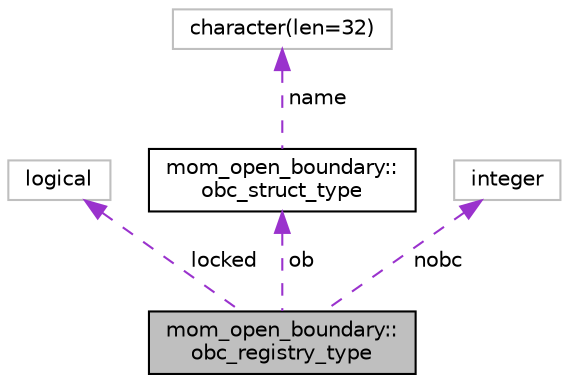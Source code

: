 digraph "mom_open_boundary::obc_registry_type"
{
 // INTERACTIVE_SVG=YES
  edge [fontname="Helvetica",fontsize="10",labelfontname="Helvetica",labelfontsize="10"];
  node [fontname="Helvetica",fontsize="10",shape=record];
  Node1 [label="mom_open_boundary::\lobc_registry_type",height=0.2,width=0.4,color="black", fillcolor="grey75", style="filled", fontcolor="black"];
  Node2 -> Node1 [dir="back",color="darkorchid3",fontsize="10",style="dashed",label=" locked" ,fontname="Helvetica"];
  Node2 [label="logical",height=0.2,width=0.4,color="grey75", fillcolor="white", style="filled"];
  Node3 -> Node1 [dir="back",color="darkorchid3",fontsize="10",style="dashed",label=" ob" ,fontname="Helvetica"];
  Node3 [label="mom_open_boundary::\lobc_struct_type",height=0.2,width=0.4,color="black", fillcolor="white", style="filled",URL="$structmom__open__boundary_1_1obc__struct__type.html",tooltip="Type to carry something (what] for the OBC registry. "];
  Node4 -> Node3 [dir="back",color="darkorchid3",fontsize="10",style="dashed",label=" name" ,fontname="Helvetica"];
  Node4 [label="character(len=32)",height=0.2,width=0.4,color="grey75", fillcolor="white", style="filled"];
  Node5 -> Node1 [dir="back",color="darkorchid3",fontsize="10",style="dashed",label=" nobc" ,fontname="Helvetica"];
  Node5 [label="integer",height=0.2,width=0.4,color="grey75", fillcolor="white", style="filled"];
}
